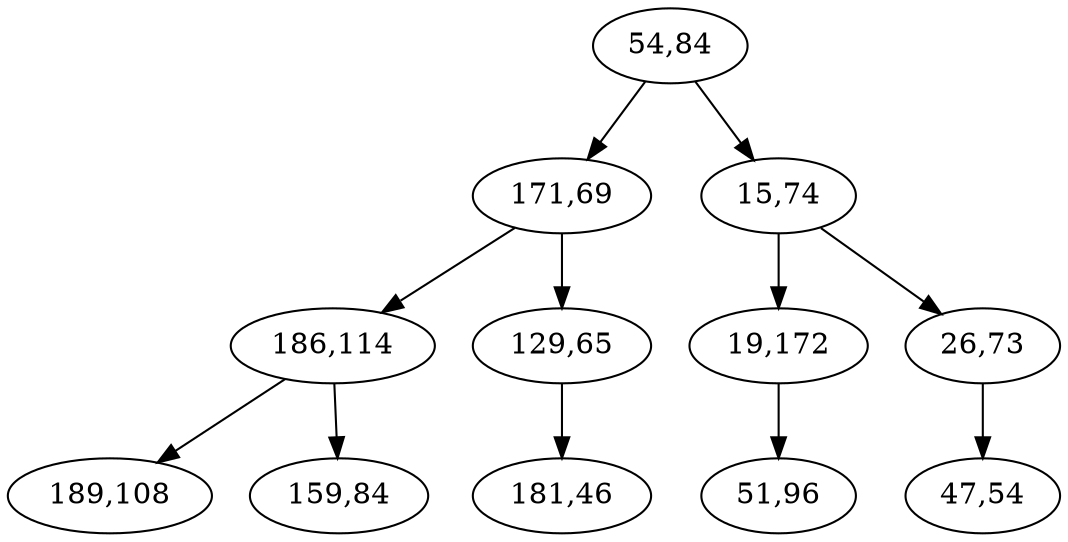 digraph G{
"54,84"->"171,69";
"171,69"->"186,114";
"186,114"->"189,108";
"186,114"->"159,84";
"171,69"->"129,65";
"129,65"->"181,46";
"54,84"->"15,74";
"15,74"->"19,172";
"19,172"->"51,96";
"15,74"->"26,73";
"26,73"->"47,54";
}